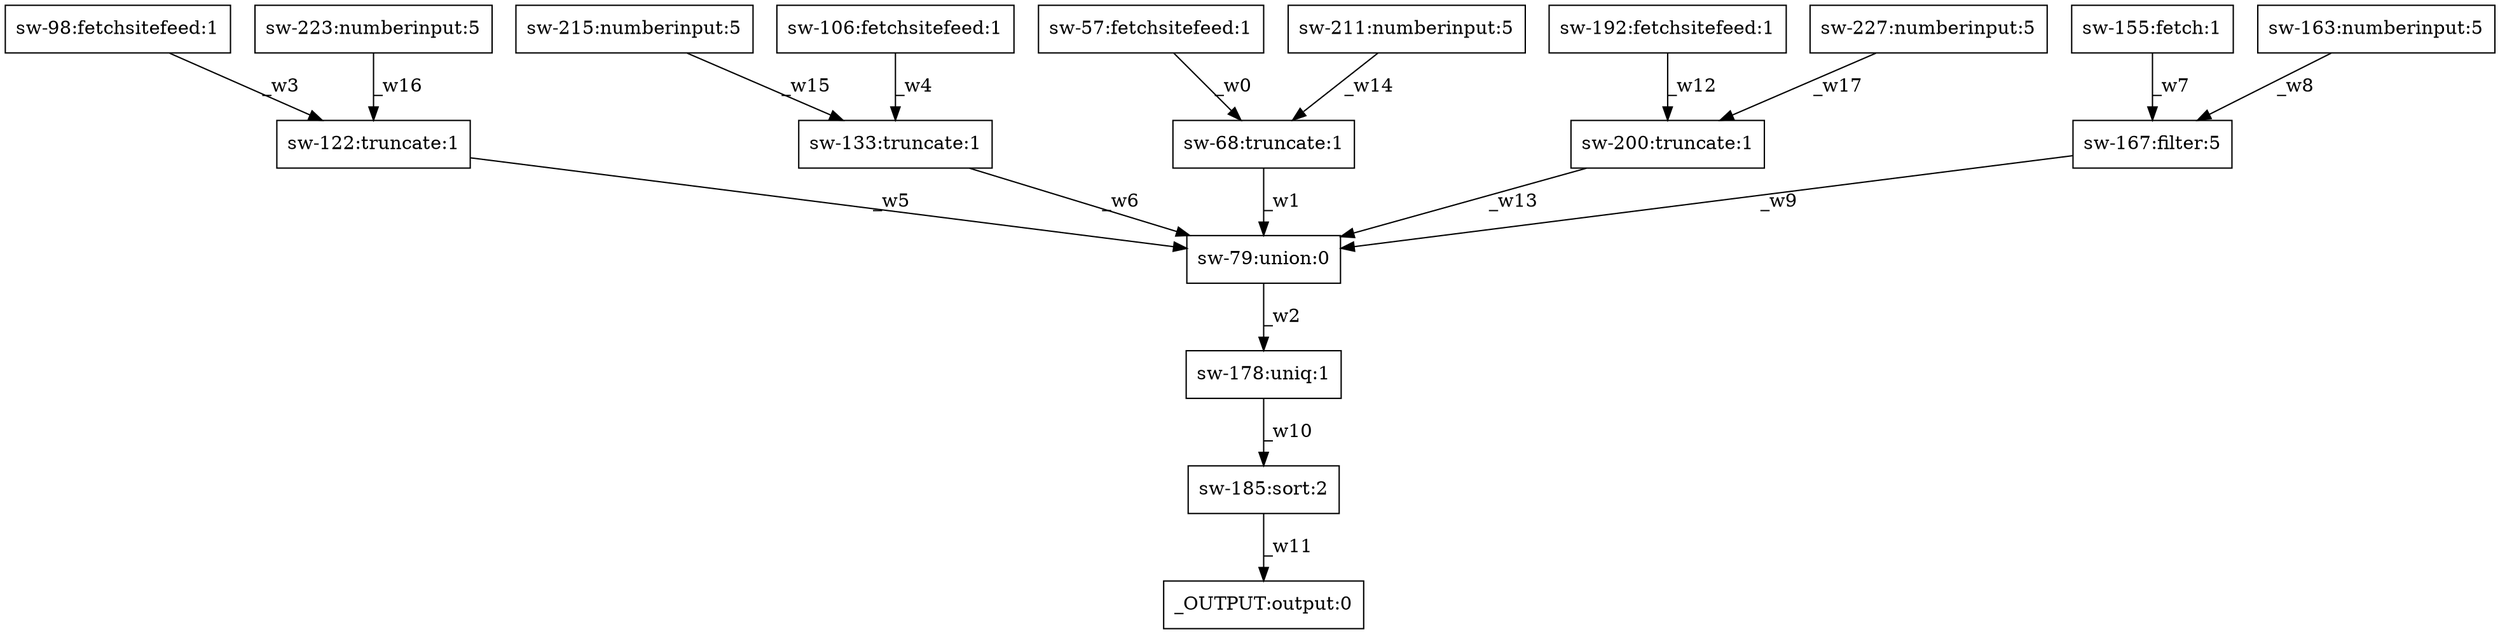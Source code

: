 digraph test1 { node [shape=box] "sw-57" [label="sw-57:fetchsitefeed:1"];"_OUTPUT" [label="_OUTPUT:output:0"];"sw-155" [label="sw-155:fetch:1"];"sw-122" [label="sw-122:truncate:1"];"sw-133" [label="sw-133:truncate:1"];"sw-192" [label="sw-192:fetchsitefeed:1"];"sw-223" [label="sw-223:numberinput:5"];"sw-68" [label="sw-68:truncate:1"];"sw-185" [label="sw-185:sort:2"];"sw-79" [label="sw-79:union:0"];"sw-211" [label="sw-211:numberinput:5"];"sw-163" [label="sw-163:numberinput:5"];"sw-200" [label="sw-200:truncate:1"];"sw-98" [label="sw-98:fetchsitefeed:1"];"sw-106" [label="sw-106:fetchsitefeed:1"];"sw-227" [label="sw-227:numberinput:5"];"sw-215" [label="sw-215:numberinput:5"];"sw-167" [label="sw-167:filter:5"];"sw-178" [label="sw-178:uniq:1"];"sw-57" -> "sw-68" [label="_w0"];"sw-68" -> "sw-79" [label="_w1"];"sw-79" -> "sw-178" [label="_w2"];"sw-98" -> "sw-122" [label="_w3"];"sw-106" -> "sw-133" [label="_w4"];"sw-122" -> "sw-79" [label="_w5"];"sw-133" -> "sw-79" [label="_w6"];"sw-155" -> "sw-167" [label="_w7"];"sw-163" -> "sw-167" [label="_w8"];"sw-167" -> "sw-79" [label="_w9"];"sw-178" -> "sw-185" [label="_w10"];"sw-185" -> "_OUTPUT" [label="_w11"];"sw-192" -> "sw-200" [label="_w12"];"sw-200" -> "sw-79" [label="_w13"];"sw-211" -> "sw-68" [label="_w14"];"sw-215" -> "sw-133" [label="_w15"];"sw-223" -> "sw-122" [label="_w16"];"sw-227" -> "sw-200" [label="_w17"];}